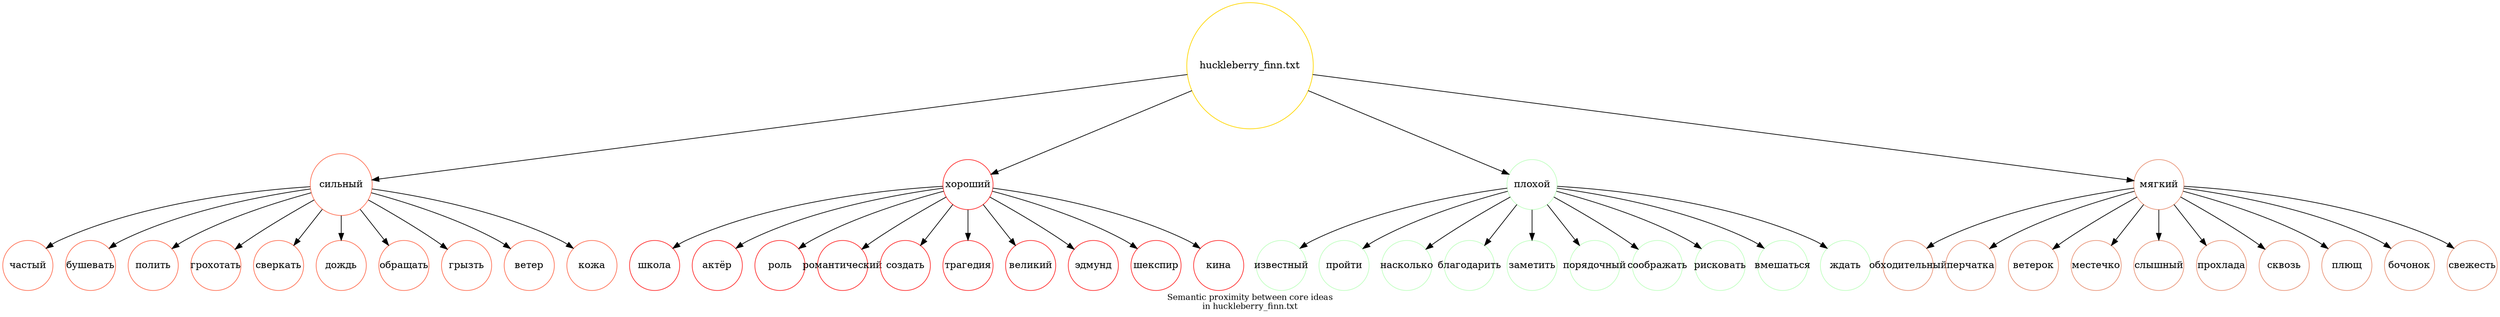 digraph "ideas_with_comparatives_huckleberry_finn.txt" {
	node [color=gold1 shape=circle width=0.7]
	"huckleberry_finn.txt"
	node [color=coral1 shape=circle]
	"сильный"
	"huckleberry_finn.txt" -> "сильный"
	node [fixedsize=true shape=circle width=1]
	"частый"
	"сильный" -> "частый"
	"бушевать"
	"сильный" -> "бушевать"
	"полить"
	"сильный" -> "полить"
	"грохотать"
	"сильный" -> "грохотать"
	"сверкать"
	"сильный" -> "сверкать"
	"дождь"
	"сильный" -> "дождь"
	"обращать"
	"сильный" -> "обращать"
	"грызть"
	"сильный" -> "грызть"
	"ветер"
	"сильный" -> "ветер"
	"кожа"
	"сильный" -> "кожа"
	node [color=firebrick1 shape=circle]
	"хороший"
	"huckleberry_finn.txt" -> "хороший"
	node [fixedsize=true shape=circle width=1]
	"школа"
	"хороший" -> "школа"
	"актёр"
	"хороший" -> "актёр"
	"роль"
	"хороший" -> "роль"
	"романтический"
	"хороший" -> "романтический"
	"создать"
	"хороший" -> "создать"
	"трагедия"
	"хороший" -> "трагедия"
	"великий"
	"хороший" -> "великий"
	"эдмунд"
	"хороший" -> "эдмунд"
	"шекспир"
	"хороший" -> "шекспир"
	"кина"
	"хороший" -> "кина"
	node [color=darkseagreen1 shape=circle]
	"плохой"
	"huckleberry_finn.txt" -> "плохой"
	node [fixedsize=true shape=circle width=1]
	"известный"
	"плохой" -> "известный"
	"пройти"
	"плохой" -> "пройти"
	"насколько"
	"плохой" -> "насколько"
	"благодарить"
	"плохой" -> "благодарить"
	"заметить"
	"плохой" -> "заметить"
	"порядочный"
	"плохой" -> "порядочный"
	"соображать"
	"плохой" -> "соображать"
	"рисковать"
	"плохой" -> "рисковать"
	"вмешаться"
	"плохой" -> "вмешаться"
	"ждать"
	"плохой" -> "ждать"
	node [color=darksalmon shape=circle]
	"мягкий"
	"huckleberry_finn.txt" -> "мягкий"
	node [fixedsize=true shape=circle width=1]
	"обходительный"
	"мягкий" -> "обходительный"
	"перчатка"
	"мягкий" -> "перчатка"
	"ветерок"
	"мягкий" -> "ветерок"
	"местечко"
	"мягкий" -> "местечко"
	"слышный"
	"мягкий" -> "слышный"
	"прохлада"
	"мягкий" -> "прохлада"
	"сквозь"
	"мягкий" -> "сквозь"
	"плющ"
	"мягкий" -> "плющ"
	"бочонок"
	"мягкий" -> "бочонок"
	"свежесть"
	"мягкий" -> "свежесть"
	overlap=false
	label="Semantic proximity between core ideas\nin huckleberry_finn.txt"
	fontsize=12
}
